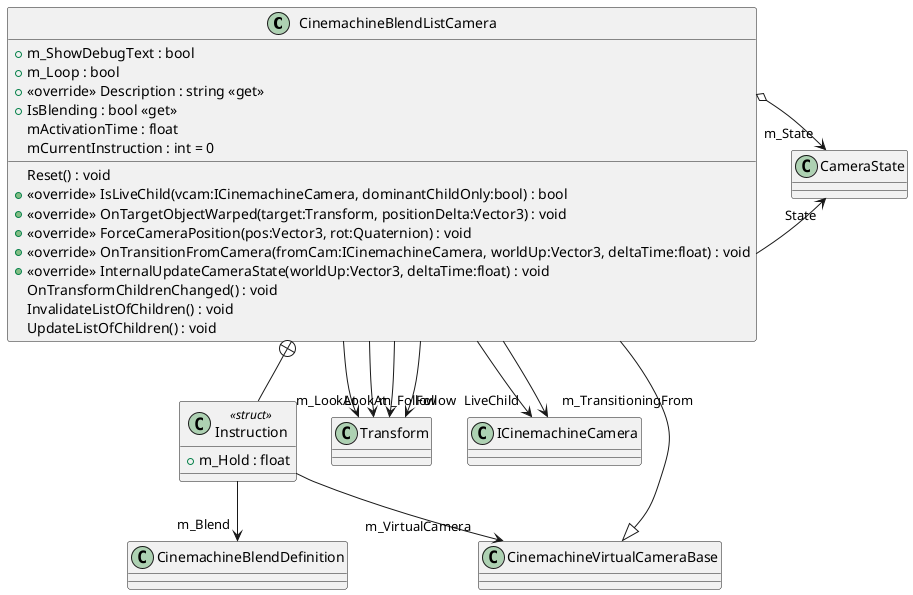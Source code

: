 @startuml
class CinemachineBlendListCamera {
    + m_ShowDebugText : bool
    + m_Loop : bool
    + <<override>> Description : string <<get>>
    Reset() : void
    + <<override>> IsLiveChild(vcam:ICinemachineCamera, dominantChildOnly:bool) : bool
    + <<override>> OnTargetObjectWarped(target:Transform, positionDelta:Vector3) : void
    + <<override>> ForceCameraPosition(pos:Vector3, rot:Quaternion) : void
    + <<override>> OnTransitionFromCamera(fromCam:ICinemachineCamera, worldUp:Vector3, deltaTime:float) : void
    + <<override>> InternalUpdateCameraState(worldUp:Vector3, deltaTime:float) : void
    OnTransformChildrenChanged() : void
    + IsBlending : bool <<get>>
    mActivationTime : float
    mCurrentInstruction : int = 0
    InvalidateListOfChildren() : void
    UpdateListOfChildren() : void
}
class Instruction <<struct>> {
    + m_Hold : float
}
CinemachineVirtualCameraBase <|-- CinemachineBlendListCamera
CinemachineBlendListCamera --> "m_LookAt" Transform
CinemachineBlendListCamera --> "m_Follow" Transform
CinemachineBlendListCamera --> "LiveChild" ICinemachineCamera
CinemachineBlendListCamera --> "State" CameraState
CinemachineBlendListCamera --> "LookAt" Transform
CinemachineBlendListCamera --> "Follow" Transform
CinemachineBlendListCamera --> "m_TransitioningFrom" ICinemachineCamera
CinemachineBlendListCamera o-> "m_State" CameraState
CinemachineBlendListCamera +-- Instruction
Instruction --> "m_VirtualCamera" CinemachineVirtualCameraBase
Instruction --> "m_Blend" CinemachineBlendDefinition
@enduml
